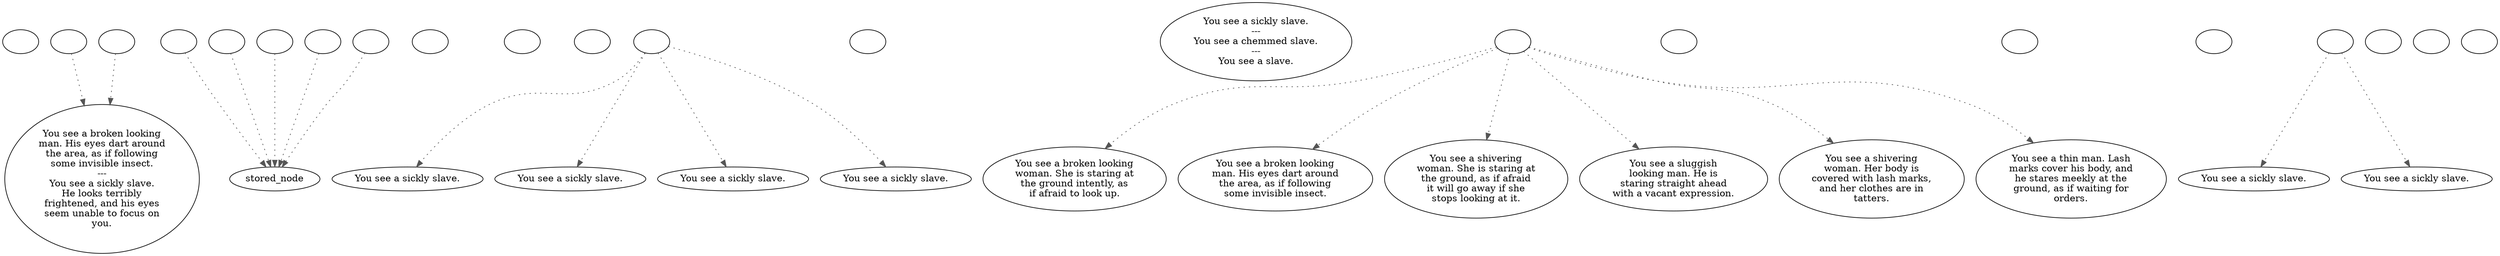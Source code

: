 digraph ncSlave {
  "checkPartyMembersNearDoor" [style=filled       fillcolor="#FFFFFF"       color="#000000"]
  "checkPartyMembersNearDoor" [label=""]
  "ChooseFromList" [style=filled       fillcolor="#FFFFFF"       color="#000000"]
  "ChooseFromList" [label="You see a broken looking\nman. His eyes dart around\nthe area, as if following\nsome invisible insect.\n---\nYou see a sickly slave.\nHe looks terribly\nfrightened, and his eyes\nseem unable to focus on\nyou."]
  "CLICK_PREV" [style=filled       fillcolor="#FFFFFF"       color="#000000"]
  "CLICK_PREV" -> "ChooseFromList" [style=dotted color="#555555"]
  "CLICK_PREV" [label=""]
  "CLICK_0" [style=filled       fillcolor="#FFFFFF"       color="#000000"]
  "CLICK_0" -> "stored_node" [style=dotted color="#555555"]
  "CLICK_0" [label=""]
  "CLICK_1" [style=filled       fillcolor="#FFFFFF"       color="#000000"]
  "CLICK_1" -> "stored_node" [style=dotted color="#555555"]
  "CLICK_1" [label=""]
  "CLICK_2" [style=filled       fillcolor="#FFFFFF"       color="#000000"]
  "CLICK_2" -> "stored_node" [style=dotted color="#555555"]
  "CLICK_2" [label=""]
  "CLICK_3" [style=filled       fillcolor="#FFFFFF"       color="#000000"]
  "CLICK_3" -> "stored_node" [style=dotted color="#555555"]
  "CLICK_3" [label=""]
  "CLICK_4" [style=filled       fillcolor="#FFFFFF"       color="#000000"]
  "CLICK_4" -> "stored_node" [style=dotted color="#555555"]
  "CLICK_4" [label=""]
  "CLICK_MORE" [style=filled       fillcolor="#FFFFFF"       color="#000000"]
  "CLICK_MORE" -> "ChooseFromList" [style=dotted color="#555555"]
  "CLICK_MORE" [label=""]
  "start" [style=filled       fillcolor="#FFFFFF"       color="#000000"]
  "start" [label=""]
  "critter_p_proc" [style=filled       fillcolor="#FFFFFF"       color="#000000"]
  "critter_p_proc" [label=""]
  "pickup_p_proc" [style=filled       fillcolor="#FFFFFF"       color="#000000"]
  "pickup_p_proc" [label=""]
  "talk_p_proc" [style=filled       fillcolor="#FFFFFF"       color="#000000"]
  "talk_p_proc" -> "Node009" [style=dotted color="#555555"]
  "talk_p_proc" -> "Node010" [style=dotted color="#555555"]
  "talk_p_proc" -> "Node011" [style=dotted color="#555555"]
  "talk_p_proc" -> "Node012" [style=dotted color="#555555"]
  "talk_p_proc" [label=""]
  "destroy_p_proc" [style=filled       fillcolor="#FFFFFF"       color="#000000"]
  "destroy_p_proc" [label=""]
  "look_at_p_proc" [style=filled       fillcolor="#FFFFFF"       color="#000000"]
  "look_at_p_proc" [label="You see a sickly slave.\n---\nYou see a chemmed slave.\n---\nYou see a slave."]
  "description_p_proc" [style=filled       fillcolor="#FFFFFF"       color="#000000"]
  "description_p_proc" -> "Node002" [style=dotted color="#555555"]
  "description_p_proc" -> "Node001" [style=dotted color="#555555"]
  "description_p_proc" -> "Node004" [style=dotted color="#555555"]
  "description_p_proc" -> "Node003" [style=dotted color="#555555"]
  "description_p_proc" -> "Node006" [style=dotted color="#555555"]
  "description_p_proc" -> "Node005" [style=dotted color="#555555"]
  "description_p_proc" [label=""]
  "use_skill_on_p_proc" [style=filled       fillcolor="#FFFFFF"       color="#000000"]
  "use_skill_on_p_proc" [label=""]
  "damage_p_proc" [style=filled       fillcolor="#FFFFFF"       color="#000000"]
  "damage_p_proc" [label=""]
  "map_enter_p_proc" [style=filled       fillcolor="#FFFFFF"       color="#000000"]
  "map_enter_p_proc" [label=""]
  "timed_event_p_proc" [style=filled       fillcolor="#FFFFFF"       color="#000000"]
  "timed_event_p_proc" -> "Node007" [style=dotted color="#555555"]
  "timed_event_p_proc" -> "Node008" [style=dotted color="#555555"]
  "timed_event_p_proc" [label=""]
  "Node998" [style=filled       fillcolor="#FFFFFF"       color="#000000"]
  "Node998" [label=""]
  "Node999" [style=filled       fillcolor="#FFFFFF"       color="#000000"]
  "Node999" [label=""]
  "Node001" [style=filled       fillcolor="#FFFFFF"       color="#000000"]
  "Node001" [label="You see a broken looking\nman. His eyes dart around\nthe area, as if following\nsome invisible insect."]
  "Node002" [style=filled       fillcolor="#FFFFFF"       color="#000000"]
  "Node002" [label="You see a broken looking\nwoman. She is staring at\nthe ground intently, as\nif afraid to look up."]
  "Node003" [style=filled       fillcolor="#FFFFFF"       color="#000000"]
  "Node003" [label="You see a sluggish\nlooking man. He is\nstaring straight ahead\nwith a vacant expression."]
  "Node004" [style=filled       fillcolor="#FFFFFF"       color="#000000"]
  "Node004" [label="You see a shivering\nwoman. She is staring at\nthe ground, as if afraid\nit will go away if she\nstops looking at it."]
  "Node005" [style=filled       fillcolor="#FFFFFF"       color="#000000"]
  "Node005" [label="You see a thin man. Lash\nmarks cover his body, and\nhe stares meekly at the\nground, as if waiting for\norders."]
  "Node006" [style=filled       fillcolor="#FFFFFF"       color="#000000"]
  "Node006" [label="You see a shivering\nwoman. Her body is\ncovered with lash marks,\nand her clothes are in\ntatters."]
  "Node007" [style=filled       fillcolor="#FFFFFF"       color="#000000"]
  "Node007" [label="You see a sickly slave."]
  "Node008" [style=filled       fillcolor="#FFFFFF"       color="#000000"]
  "Node008" [label="You see a sickly slave."]
  "Node009" [style=filled       fillcolor="#FFFFFF"       color="#000000"]
  "Node009" [label="You see a sickly slave."]
  "Node010" [style=filled       fillcolor="#FFFFFF"       color="#000000"]
  "Node010" [label="You see a sickly slave."]
  "Node011" [style=filled       fillcolor="#FFFFFF"       color="#000000"]
  "Node011" [label="You see a sickly slave."]
  "Node012" [style=filled       fillcolor="#FFFFFF"       color="#000000"]
  "Node012" [label="You see a sickly slave."]
  "push_p_proc" [style=filled       fillcolor="#FFFFFF"       color="#000000"]
  "push_p_proc" [label=""]
}